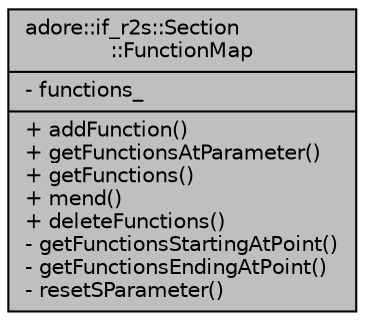 digraph "adore::if_r2s::Section::FunctionMap"
{
 // LATEX_PDF_SIZE
  edge [fontname="Helvetica",fontsize="10",labelfontname="Helvetica",labelfontsize="10"];
  node [fontname="Helvetica",fontsize="10",shape=record];
  Node1 [label="{adore::if_r2s::Section\l::FunctionMap\n|- functions_\l|+ addFunction()\l+ getFunctionsAtParameter()\l+ getFunctions()\l+ mend()\l+ deleteFunctions()\l- getFunctionsStartingAtPoint()\l- getFunctionsEndingAtPoint()\l- resetSParameter()\l}",height=0.2,width=0.4,color="black", fillcolor="grey75", style="filled", fontcolor="black",tooltip="storage class to access different functions by their domain intervals"];
}
